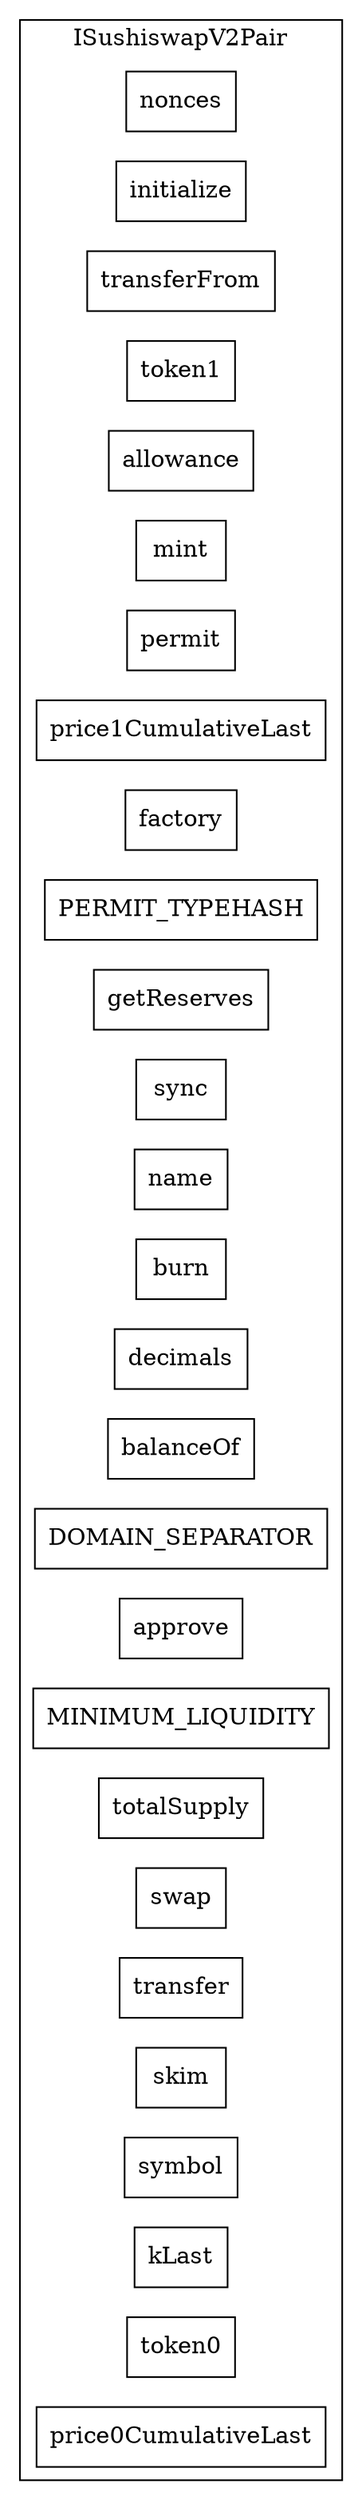strict digraph {
rankdir="LR"
node [shape=box]
subgraph cluster_241_ISushiswapV2Pair {
label = "ISushiswapV2Pair"
"241_nonces" [label="nonces"]
"241_initialize" [label="initialize"]
"241_transferFrom" [label="transferFrom"]
"241_token1" [label="token1"]
"241_allowance" [label="allowance"]
"241_mint" [label="mint"]
"241_permit" [label="permit"]
"241_price1CumulativeLast" [label="price1CumulativeLast"]
"241_factory" [label="factory"]
"241_PERMIT_TYPEHASH" [label="PERMIT_TYPEHASH"]
"241_getReserves" [label="getReserves"]
"241_sync" [label="sync"]
"241_name" [label="name"]
"241_burn" [label="burn"]
"241_decimals" [label="decimals"]
"241_balanceOf" [label="balanceOf"]
"241_DOMAIN_SEPARATOR" [label="DOMAIN_SEPARATOR"]
"241_approve" [label="approve"]
"241_MINIMUM_LIQUIDITY" [label="MINIMUM_LIQUIDITY"]
"241_totalSupply" [label="totalSupply"]
"241_swap" [label="swap"]
"241_transfer" [label="transfer"]
"241_skim" [label="skim"]
"241_symbol" [label="symbol"]
"241_kLast" [label="kLast"]
"241_token0" [label="token0"]
"241_price0CumulativeLast" [label="price0CumulativeLast"]
}subgraph cluster_solidity {
label = "[Solidity]"
}
}